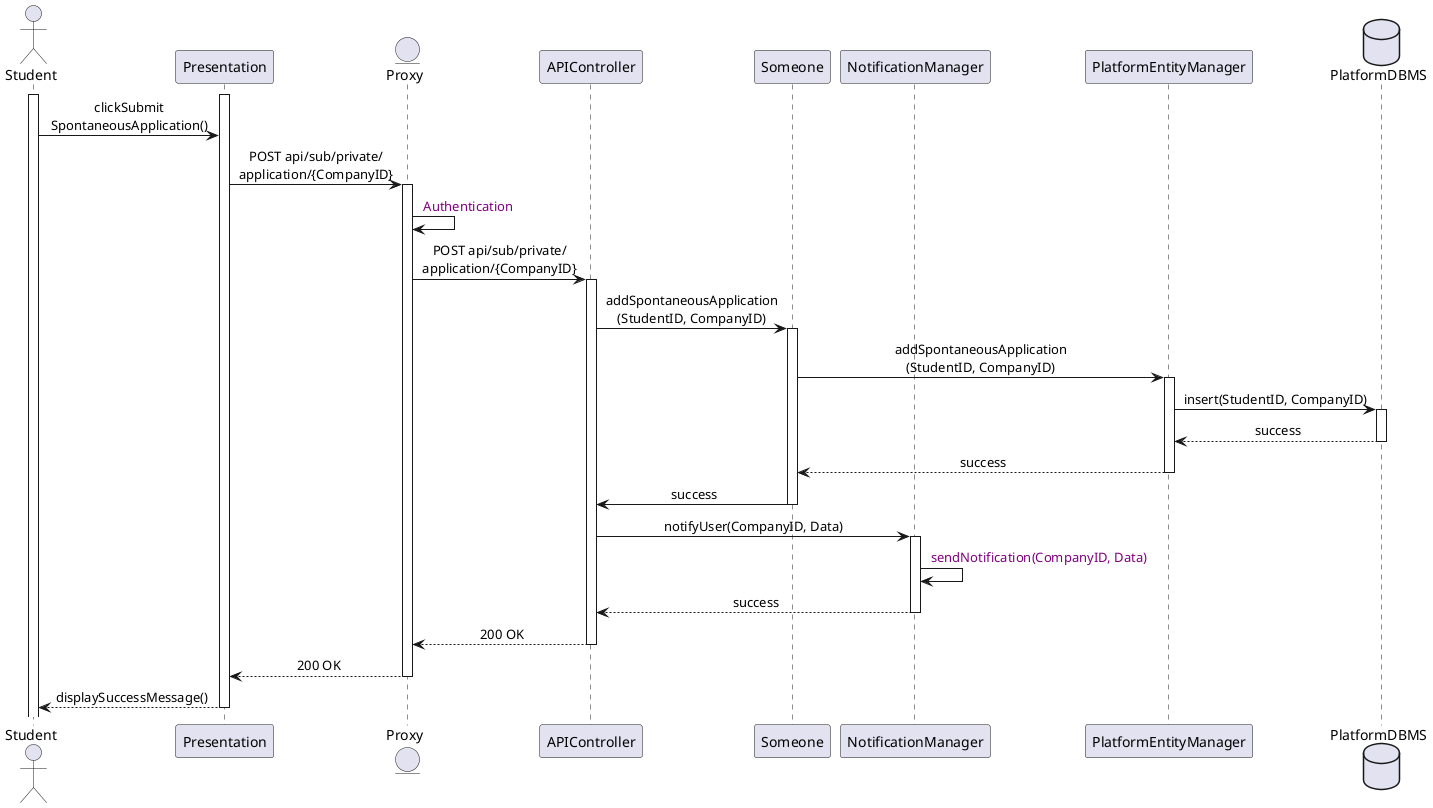 @startuml Spontaneous Application Submission
skinparam sequenceMessageAlign center

actor       Student
participant  Presentation
entity      Proxy
participant APIController
participant Someone
participant NotificationManager
participant PlatformEntityManager
database    PlatformDBMS

activate Student
activate Presentation
Student -> Presentation : clickSubmit\nSpontaneousApplication()

Presentation -> Proxy ++ : POST api/sub/private/\napplication/{CompanyID}
Proxy -> Proxy  : <color:purple> Authentication
Proxy -> APIController ++ : POST api/sub/private/\napplication/{CompanyID}
APIController -> Someone ++ : addSpontaneousApplication\n(StudentID, CompanyID)
Someone -> PlatformEntityManager ++ : addSpontaneousApplication\n(StudentID, CompanyID) 
PlatformEntityManager -> PlatformDBMS ++ : insert(StudentID, CompanyID)
PlatformDBMS --> PlatformEntityManager -- : success
PlatformEntityManager --> Someone -- : success
Someone -> APIController -- : success
APIController -> NotificationManager ++ : notifyUser(CompanyID, Data)
NotificationManager -> NotificationManager : <color:purple> sendNotification(CompanyID, Data)
NotificationManager --> APIController -- : success
APIController --> Proxy -- : 200 OK 
Proxy --> Presentation -- : 200 OK 
Presentation --> Student -- : displaySuccessMessage()

@enduml